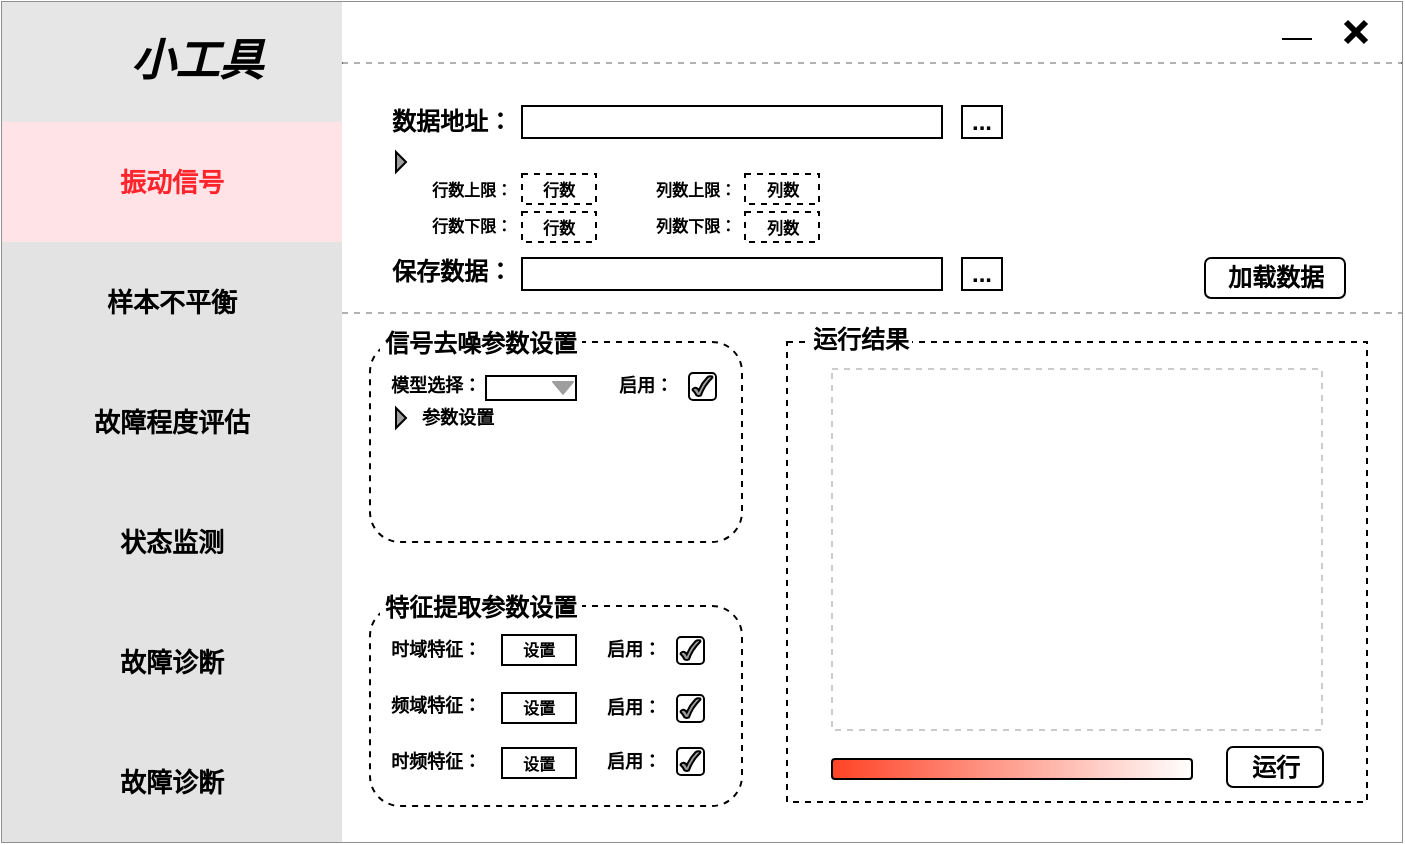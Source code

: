<mxfile version="15.4.0" type="device"><diagram id="4je5iE3BfcHduPU7oRjE" name="第 1 页"><mxGraphModel dx="805" dy="579" grid="1" gridSize="10" guides="1" tooltips="1" connect="1" arrows="1" fold="1" page="1" pageScale="1" pageWidth="1169" pageHeight="827" math="0" shadow="0"><root><mxCell id="0"/><mxCell id="1" parent="0"/><mxCell id="g1_MoCsaZXAI6be-3vwr-2" value="Horizontal Container" style="swimlane;horizontal=0;startSize=170;fillColor=#FFFFFF;gradientColor=#ffffff;strokeColor=#8F8F8F;" parent="1" vertex="1"><mxGeometry x="100" y="197" width="700" height="420" as="geometry"><mxRectangle x="190" y="200" width="30" height="140" as="alternateBounds"/></mxGeometry></mxCell><mxCell id="g1_MoCsaZXAI6be-3vwr-3" value="小工具" style="rounded=0;whiteSpace=wrap;html=1;fontStyle=3;spacingBottom=0;spacingRight=-25;fontSize=22;align=center;labelBackgroundColor=none;labelBorderColor=none;fillColor=#E6E6E6;strokeColor=none;" parent="g1_MoCsaZXAI6be-3vwr-2" vertex="1"><mxGeometry width="170" height="60" as="geometry"/></mxCell><mxCell id="g1_MoCsaZXAI6be-3vwr-4" value="振动信号" style="rounded=0;whiteSpace=wrap;html=1;fillColor=#FFE3E6;strokeColor=none;fontColor=#FF242B;fontStyle=1;fontSize=13;" parent="g1_MoCsaZXAI6be-3vwr-2" vertex="1"><mxGeometry y="60" width="170" height="60" as="geometry"/></mxCell><mxCell id="g1_MoCsaZXAI6be-3vwr-5" value="" style="shape=image;verticalLabelPosition=bottom;labelBackgroundColor=#ffffff;verticalAlign=top;aspect=fixed;imageAspect=0;image=https://img.51miz.com/Element/00/35/48/85/4a2f57f2_E354885_0946d422.png;strokeColor=none;" parent="g1_MoCsaZXAI6be-3vwr-2" vertex="1"><mxGeometry x="10" y="10" width="40" height="40" as="geometry"/></mxCell><mxCell id="g1_MoCsaZXAI6be-3vwr-7" value="样本不平衡" style="rounded=0;whiteSpace=wrap;html=1;fillColor=#E3E3E3;strokeColor=none;fontStyle=1;fontSize=13;" parent="g1_MoCsaZXAI6be-3vwr-2" vertex="1"><mxGeometry y="120" width="170" height="60" as="geometry"/></mxCell><mxCell id="g1_MoCsaZXAI6be-3vwr-8" value="故障程度评估" style="rounded=0;whiteSpace=wrap;html=1;fillColor=#E3E3E3;strokeColor=none;fontStyle=1;fontSize=13;" parent="g1_MoCsaZXAI6be-3vwr-2" vertex="1"><mxGeometry y="180" width="170" height="60" as="geometry"/></mxCell><mxCell id="g1_MoCsaZXAI6be-3vwr-9" value="状态监测" style="rounded=0;whiteSpace=wrap;html=1;fillColor=#E3E3E3;strokeColor=none;fontStyle=1;fontSize=13;" parent="g1_MoCsaZXAI6be-3vwr-2" vertex="1"><mxGeometry y="240" width="170" height="60" as="geometry"/></mxCell><mxCell id="g1_MoCsaZXAI6be-3vwr-10" value="故障诊断" style="rounded=0;whiteSpace=wrap;html=1;fillColor=#E3E3E3;strokeColor=none;fontSize=13;fontStyle=1" parent="g1_MoCsaZXAI6be-3vwr-2" vertex="1"><mxGeometry y="300" width="170" height="60" as="geometry"/></mxCell><mxCell id="g1_MoCsaZXAI6be-3vwr-11" value="故障诊断" style="rounded=0;whiteSpace=wrap;html=1;fillColor=#E3E3E3;strokeColor=none;fontStyle=1;fontSize=13;fontFamily=Helvetica;" parent="g1_MoCsaZXAI6be-3vwr-2" vertex="1"><mxGeometry y="360" width="170" height="60" as="geometry"/></mxCell><mxCell id="g1_MoCsaZXAI6be-3vwr-12" value="" style="rounded=0;whiteSpace=wrap;html=1;labelBackgroundColor=none;fontSize=22;fontColor=#FF242B;strokeColor=none;fillColor=#FFFFFF;align=center;" parent="g1_MoCsaZXAI6be-3vwr-2" vertex="1"><mxGeometry x="170" width="530" height="30" as="geometry"/></mxCell><mxCell id="g1_MoCsaZXAI6be-3vwr-13" value="" style="shape=umlDestroy;whiteSpace=wrap;html=1;strokeWidth=3;labelBackgroundColor=none;fontSize=22;fontColor=#FF242B;fillColor=#FFFFFF;gradientColor=none;align=center;rotation=0;strokeColor=default;perimeterSpacing=0;" parent="g1_MoCsaZXAI6be-3vwr-2" vertex="1"><mxGeometry x="672" y="10" width="10" height="10" as="geometry"/></mxCell><mxCell id="g1_MoCsaZXAI6be-3vwr-14" value="" style="line;strokeWidth=1;fillColor=none;align=left;verticalAlign=middle;spacingTop=-1;spacingLeft=3;spacingRight=3;rotatable=0;labelPosition=right;points=[];portConstraint=eastwest;labelBackgroundColor=none;fontSize=22;fontColor=#FF242B;aspect=fixed;" parent="g1_MoCsaZXAI6be-3vwr-2" vertex="1"><mxGeometry x="640" y="12" width="15" height="13" as="geometry"/></mxCell><mxCell id="g1_MoCsaZXAI6be-3vwr-19" value="" style="line;strokeWidth=1;html=1;labelBackgroundColor=none;fontSize=22;fontColor=#FF242B;fillColor=#FFFFFF;gradientColor=none;align=center;aspect=fixed;opacity=30;dashed=1;" parent="g1_MoCsaZXAI6be-3vwr-2" vertex="1"><mxGeometry x="170" y="30" width="530" height="1" as="geometry"/></mxCell><mxCell id="g1_MoCsaZXAI6be-3vwr-20" value="" style="rounded=0;whiteSpace=wrap;html=1;dashed=1;labelBackgroundColor=none;fontSize=17;strokeWidth=1;align=center;strokeColor=none;" parent="g1_MoCsaZXAI6be-3vwr-2" vertex="1"><mxGeometry x="170" y="31" width="530" height="389" as="geometry"/></mxCell><mxCell id="g1_MoCsaZXAI6be-3vwr-21" value="" style="line;strokeWidth=1;html=1;labelBackgroundColor=none;fontSize=22;fontColor=#FF242B;fillColor=#FFFFFF;gradientColor=none;align=center;aspect=fixed;opacity=30;dashed=1;" parent="g1_MoCsaZXAI6be-3vwr-2" vertex="1"><mxGeometry x="170" y="155" width="530" height="1" as="geometry"/></mxCell><mxCell id="g1_MoCsaZXAI6be-3vwr-22" value="数据地址：" style="rounded=0;whiteSpace=wrap;html=1;dashed=1;labelBackgroundColor=none;fontSize=12;strokeWidth=1;align=center;fontStyle=1;fontFamily=Helvetica;strokeColor=none;" parent="g1_MoCsaZXAI6be-3vwr-2" vertex="1"><mxGeometry x="190" y="50" width="70" height="20" as="geometry"/></mxCell><mxCell id="g1_MoCsaZXAI6be-3vwr-23" value="保存数据：" style="rounded=0;whiteSpace=wrap;html=1;dashed=1;labelBackgroundColor=none;fontSize=12;strokeWidth=1;align=center;fontStyle=1;fontFamily=Helvetica;strokeColor=none;" parent="g1_MoCsaZXAI6be-3vwr-2" vertex="1"><mxGeometry x="190" y="125" width="70" height="20" as="geometry"/></mxCell><mxCell id="g1_MoCsaZXAI6be-3vwr-24" value="加载数据" style="rounded=1;whiteSpace=wrap;html=1;labelBackgroundColor=none;fontSize=12;strokeWidth=1;align=center;fontStyle=1;fontFamily=Helvetica;glass=0;sketch=0;shadow=0;" parent="g1_MoCsaZXAI6be-3vwr-2" vertex="1"><mxGeometry x="601.5" y="128" width="70" height="20" as="geometry"/></mxCell><mxCell id="g1_MoCsaZXAI6be-3vwr-25" value="行数上限：" style="rounded=0;whiteSpace=wrap;html=1;dashed=1;labelBackgroundColor=none;fontSize=8;strokeWidth=1;align=center;fontStyle=1;fontFamily=Helvetica;strokeColor=none;" parent="g1_MoCsaZXAI6be-3vwr-2" vertex="1"><mxGeometry x="210" y="86" width="50" height="15" as="geometry"/></mxCell><mxCell id="g1_MoCsaZXAI6be-3vwr-27" value="" style="rounded=0;whiteSpace=wrap;html=1;labelBackgroundColor=none;fontSize=12;strokeWidth=1;align=center;fontStyle=1;fontFamily=Helvetica;strokeColor=default;" parent="g1_MoCsaZXAI6be-3vwr-2" vertex="1"><mxGeometry x="260" y="52" width="210" height="16" as="geometry"/></mxCell><mxCell id="g1_MoCsaZXAI6be-3vwr-28" value="..." style="rounded=0;whiteSpace=wrap;html=1;labelBackgroundColor=none;fontSize=12;strokeWidth=1;align=center;fontStyle=1;fontFamily=Helvetica;strokeColor=default;" parent="g1_MoCsaZXAI6be-3vwr-2" vertex="1"><mxGeometry x="480" y="52" width="20" height="16" as="geometry"/></mxCell><mxCell id="g1_MoCsaZXAI6be-3vwr-29" value="" style="rounded=0;whiteSpace=wrap;html=1;labelBackgroundColor=none;fontSize=12;strokeWidth=1;align=center;fontStyle=1;fontFamily=Helvetica;strokeColor=default;" parent="g1_MoCsaZXAI6be-3vwr-2" vertex="1"><mxGeometry x="260" y="128" width="210" height="16" as="geometry"/></mxCell><mxCell id="g1_MoCsaZXAI6be-3vwr-30" value="..." style="rounded=0;whiteSpace=wrap;html=1;labelBackgroundColor=none;fontSize=12;strokeWidth=1;align=center;fontStyle=1;fontFamily=Helvetica;strokeColor=default;" parent="g1_MoCsaZXAI6be-3vwr-2" vertex="1"><mxGeometry x="480" y="128" width="20" height="16" as="geometry"/></mxCell><mxCell id="g1_MoCsaZXAI6be-3vwr-31" value="" style="triangle;whiteSpace=wrap;html=1;labelBackgroundColor=none;fontFamily=Helvetica;fontSize=12;fontColor=#FF242B;strokeColor=default;strokeWidth=1;fillColor=#9E9E9E;gradientColor=none;align=center;" parent="g1_MoCsaZXAI6be-3vwr-2" vertex="1"><mxGeometry x="197" y="75" width="5" height="10" as="geometry"/></mxCell><mxCell id="g1_MoCsaZXAI6be-3vwr-32" value="行数" style="rounded=0;whiteSpace=wrap;html=1;dashed=1;labelBackgroundColor=none;fontSize=8;strokeWidth=1;align=center;fontStyle=1;fontFamily=Helvetica;" parent="g1_MoCsaZXAI6be-3vwr-2" vertex="1"><mxGeometry x="260" y="86" width="37" height="15" as="geometry"/></mxCell><mxCell id="g1_MoCsaZXAI6be-3vwr-33" value="行数下限：" style="rounded=0;whiteSpace=wrap;html=1;dashed=1;labelBackgroundColor=none;fontSize=8;strokeWidth=1;align=center;fontStyle=1;fontFamily=Helvetica;strokeColor=none;" parent="g1_MoCsaZXAI6be-3vwr-2" vertex="1"><mxGeometry x="210" y="104" width="50" height="15" as="geometry"/></mxCell><mxCell id="g1_MoCsaZXAI6be-3vwr-34" value="行数" style="rounded=0;whiteSpace=wrap;html=1;dashed=1;labelBackgroundColor=none;fontSize=8;strokeWidth=1;align=center;fontStyle=1;fontFamily=Helvetica;" parent="g1_MoCsaZXAI6be-3vwr-2" vertex="1"><mxGeometry x="260" y="105" width="37" height="15" as="geometry"/></mxCell><mxCell id="g1_MoCsaZXAI6be-3vwr-35" value="列数上限：" style="rounded=0;whiteSpace=wrap;html=1;dashed=1;labelBackgroundColor=none;fontSize=8;strokeWidth=1;align=center;fontStyle=1;fontFamily=Helvetica;strokeColor=none;" parent="g1_MoCsaZXAI6be-3vwr-2" vertex="1"><mxGeometry x="321.5" y="86" width="50" height="15" as="geometry"/></mxCell><mxCell id="g1_MoCsaZXAI6be-3vwr-36" value="列数" style="rounded=0;whiteSpace=wrap;html=1;dashed=1;labelBackgroundColor=none;fontSize=8;strokeWidth=1;align=center;fontStyle=1;fontFamily=Helvetica;" parent="g1_MoCsaZXAI6be-3vwr-2" vertex="1"><mxGeometry x="371.5" y="86" width="37" height="15" as="geometry"/></mxCell><mxCell id="g1_MoCsaZXAI6be-3vwr-37" value="列数下限：" style="rounded=0;whiteSpace=wrap;html=1;dashed=1;labelBackgroundColor=none;fontSize=8;strokeWidth=1;align=center;fontStyle=1;fontFamily=Helvetica;strokeColor=none;" parent="g1_MoCsaZXAI6be-3vwr-2" vertex="1"><mxGeometry x="321.5" y="104" width="50" height="15" as="geometry"/></mxCell><mxCell id="g1_MoCsaZXAI6be-3vwr-38" value="列数" style="rounded=0;whiteSpace=wrap;html=1;dashed=1;labelBackgroundColor=none;fontSize=8;strokeWidth=1;align=center;fontStyle=1;fontFamily=Helvetica;" parent="g1_MoCsaZXAI6be-3vwr-2" vertex="1"><mxGeometry x="371.5" y="105" width="37" height="15" as="geometry"/></mxCell><mxCell id="g1_MoCsaZXAI6be-3vwr-39" value="数据地址：" style="rounded=0;whiteSpace=wrap;html=1;dashed=1;labelBackgroundColor=none;fontSize=12;strokeWidth=1;align=center;fontStyle=1;fontFamily=Helvetica;strokeColor=none;" parent="g1_MoCsaZXAI6be-3vwr-2" vertex="1"><mxGeometry x="190" y="50" width="70" height="20" as="geometry"/></mxCell><mxCell id="g1_MoCsaZXAI6be-3vwr-40" value="" style="rounded=0;whiteSpace=wrap;html=1;labelBackgroundColor=none;fontSize=12;strokeWidth=1;align=center;fontStyle=1;fontFamily=Helvetica;strokeColor=default;" parent="g1_MoCsaZXAI6be-3vwr-2" vertex="1"><mxGeometry x="260" y="52" width="210" height="16" as="geometry"/></mxCell><mxCell id="g1_MoCsaZXAI6be-3vwr-41" value="..." style="rounded=0;whiteSpace=wrap;html=1;labelBackgroundColor=none;fontSize=12;strokeWidth=1;align=center;fontStyle=1;fontFamily=Helvetica;strokeColor=default;" parent="g1_MoCsaZXAI6be-3vwr-2" vertex="1"><mxGeometry x="480" y="52" width="20" height="16" as="geometry"/></mxCell><mxCell id="g1_MoCsaZXAI6be-3vwr-46" value="" style="rounded=1;whiteSpace=wrap;html=1;shadow=0;glass=0;labelBackgroundColor=none;sketch=0;fontFamily=Helvetica;fontSize=8;strokeWidth=1;align=center;dashed=1;" parent="g1_MoCsaZXAI6be-3vwr-2" vertex="1"><mxGeometry x="184" y="170" width="186" height="100" as="geometry"/></mxCell><mxCell id="g1_MoCsaZXAI6be-3vwr-47" value="信号去噪参数设置" style="rounded=0;whiteSpace=wrap;html=1;dashed=1;labelBackgroundColor=none;fontSize=12;strokeWidth=1;align=center;fontStyle=1;fontFamily=Helvetica;strokeColor=none;" parent="g1_MoCsaZXAI6be-3vwr-2" vertex="1"><mxGeometry x="189" y="161" width="101" height="20" as="geometry"/></mxCell><mxCell id="g1_MoCsaZXAI6be-3vwr-48" value="模型选择：" style="rounded=0;whiteSpace=wrap;html=1;shadow=0;glass=0;dashed=1;labelBackgroundColor=none;sketch=0;fontFamily=Helvetica;fontSize=9;strokeWidth=1;align=center;strokeColor=none;fontStyle=1" parent="g1_MoCsaZXAI6be-3vwr-2" vertex="1"><mxGeometry x="192" y="181" width="50" height="22" as="geometry"/></mxCell><mxCell id="g1_MoCsaZXAI6be-3vwr-49" value="" style="rounded=0;whiteSpace=wrap;html=1;labelBackgroundColor=none;fontSize=12;strokeWidth=1;align=center;fontStyle=1;fontFamily=Helvetica;strokeColor=default;" parent="g1_MoCsaZXAI6be-3vwr-2" vertex="1"><mxGeometry x="242" y="187" width="45" height="12" as="geometry"/></mxCell><mxCell id="g1_MoCsaZXAI6be-3vwr-50" value="" style="strokeWidth=2;html=1;shape=mxgraph.flowchart.merge_or_storage;whiteSpace=wrap;rounded=1;shadow=0;glass=0;dashed=1;labelBackgroundColor=none;sketch=0;fontFamily=Helvetica;fontSize=9;fontColor=#FF242B;fillColor=#9E9E9E;gradientColor=none;align=center;strokeColor=none;" parent="g1_MoCsaZXAI6be-3vwr-2" vertex="1"><mxGeometry x="275" y="189.5" width="11" height="7" as="geometry"/></mxCell><mxCell id="g1_MoCsaZXAI6be-3vwr-51" value="" style="triangle;whiteSpace=wrap;html=1;labelBackgroundColor=none;fontFamily=Helvetica;fontSize=12;fontColor=#FF242B;strokeColor=default;strokeWidth=1;fillColor=#9E9E9E;gradientColor=none;align=center;" parent="g1_MoCsaZXAI6be-3vwr-2" vertex="1"><mxGeometry x="197" y="203" width="5" height="10" as="geometry"/></mxCell><mxCell id="g1_MoCsaZXAI6be-3vwr-52" value="参数设置" style="rounded=0;whiteSpace=wrap;html=1;shadow=0;glass=0;dashed=1;labelBackgroundColor=none;sketch=0;fontFamily=Helvetica;fontSize=9;strokeWidth=1;align=center;strokeColor=none;fontStyle=1" parent="g1_MoCsaZXAI6be-3vwr-2" vertex="1"><mxGeometry x="203" y="201" width="50" height="13" as="geometry"/></mxCell><mxCell id="g1_MoCsaZXAI6be-3vwr-55" value="" style="rounded=1;whiteSpace=wrap;html=1;shadow=0;glass=0;labelBackgroundColor=none;sketch=0;fontFamily=Helvetica;fontSize=8;strokeWidth=1;align=center;dashed=1;" parent="g1_MoCsaZXAI6be-3vwr-2" vertex="1"><mxGeometry x="184" y="302" width="186" height="100" as="geometry"/></mxCell><mxCell id="g1_MoCsaZXAI6be-3vwr-56" value="特征提取参数设置" style="rounded=0;whiteSpace=wrap;html=1;dashed=1;labelBackgroundColor=none;fontSize=12;strokeWidth=1;align=center;fontStyle=1;fontFamily=Helvetica;strokeColor=none;" parent="g1_MoCsaZXAI6be-3vwr-2" vertex="1"><mxGeometry x="189" y="293" width="101" height="20" as="geometry"/></mxCell><mxCell id="g1_MoCsaZXAI6be-3vwr-57" value="时域特征：" style="rounded=0;whiteSpace=wrap;html=1;shadow=0;glass=0;dashed=1;labelBackgroundColor=none;sketch=0;fontFamily=Helvetica;fontSize=9;strokeWidth=1;align=center;strokeColor=none;fontStyle=1" parent="g1_MoCsaZXAI6be-3vwr-2" vertex="1"><mxGeometry x="192" y="313" width="50" height="22" as="geometry"/></mxCell><mxCell id="g1_MoCsaZXAI6be-3vwr-59" value="频域特征：" style="rounded=0;whiteSpace=wrap;html=1;shadow=0;glass=0;dashed=1;labelBackgroundColor=none;sketch=0;fontFamily=Helvetica;fontSize=9;strokeWidth=1;align=center;strokeColor=none;fontStyle=1" parent="g1_MoCsaZXAI6be-3vwr-2" vertex="1"><mxGeometry x="192" y="345.5" width="50" height="13" as="geometry"/></mxCell><mxCell id="g1_MoCsaZXAI6be-3vwr-60" value="时频特征：" style="rounded=0;whiteSpace=wrap;html=1;shadow=0;glass=0;dashed=1;labelBackgroundColor=none;sketch=0;fontFamily=Helvetica;fontSize=9;strokeWidth=1;align=center;strokeColor=none;fontStyle=1" parent="g1_MoCsaZXAI6be-3vwr-2" vertex="1"><mxGeometry x="192" y="373" width="50" height="13" as="geometry"/></mxCell><mxCell id="g1_MoCsaZXAI6be-3vwr-61" value="设置" style="rounded=0;whiteSpace=wrap;html=1;labelBackgroundColor=none;fontSize=8;strokeWidth=1;align=center;fontStyle=1;fontFamily=Helvetica;" parent="g1_MoCsaZXAI6be-3vwr-2" vertex="1"><mxGeometry x="250" y="316.5" width="37" height="15" as="geometry"/></mxCell><mxCell id="g1_MoCsaZXAI6be-3vwr-63" value="设置" style="rounded=0;whiteSpace=wrap;html=1;labelBackgroundColor=none;fontSize=8;strokeWidth=1;align=center;fontStyle=1;fontFamily=Helvetica;" parent="g1_MoCsaZXAI6be-3vwr-2" vertex="1"><mxGeometry x="250" y="373" width="37" height="15" as="geometry"/></mxCell><mxCell id="g1_MoCsaZXAI6be-3vwr-62" value="设置" style="rounded=0;whiteSpace=wrap;html=1;labelBackgroundColor=none;fontSize=8;strokeWidth=1;align=center;fontStyle=1;fontFamily=Helvetica;" parent="g1_MoCsaZXAI6be-3vwr-2" vertex="1"><mxGeometry x="250" y="345.5" width="37" height="15" as="geometry"/></mxCell><mxCell id="g1_MoCsaZXAI6be-3vwr-64" value="" style="rounded=0;whiteSpace=wrap;html=1;shadow=0;glass=0;labelBackgroundColor=none;sketch=0;fontFamily=Helvetica;fontSize=8;strokeWidth=1;align=center;dashed=1;" parent="g1_MoCsaZXAI6be-3vwr-2" vertex="1"><mxGeometry x="392.5" y="170" width="290" height="230" as="geometry"/></mxCell><mxCell id="g1_MoCsaZXAI6be-3vwr-66" value="启用：" style="rounded=0;whiteSpace=wrap;html=1;shadow=0;glass=0;dashed=1;labelBackgroundColor=none;sketch=0;fontFamily=Helvetica;fontSize=9;strokeWidth=1;align=center;strokeColor=none;fontStyle=1" parent="g1_MoCsaZXAI6be-3vwr-2" vertex="1"><mxGeometry x="291" y="313" width="50" height="22" as="geometry"/></mxCell><mxCell id="g1_MoCsaZXAI6be-3vwr-67" value="" style="whiteSpace=wrap;html=1;aspect=fixed;rounded=1;shadow=0;glass=0;labelBackgroundColor=none;sketch=0;fontFamily=Helvetica;fontSize=9;strokeWidth=1;align=center;" parent="g1_MoCsaZXAI6be-3vwr-2" vertex="1"><mxGeometry x="337.5" y="317.5" width="13.5" height="13.5" as="geometry"/></mxCell><mxCell id="g1_MoCsaZXAI6be-3vwr-68" value="" style="verticalLabelPosition=bottom;verticalAlign=top;html=1;shape=mxgraph.basic.tick;rounded=1;shadow=0;glass=0;labelBackgroundColor=none;sketch=0;fontFamily=Helvetica;fontSize=9;fontColor=#FF242B;strokeColor=default;strokeWidth=1;fillColor=#9E9E9E;gradientColor=none;" parent="g1_MoCsaZXAI6be-3vwr-2" vertex="1"><mxGeometry x="339.25" y="319" width="10" height="10" as="geometry"/></mxCell><mxCell id="g1_MoCsaZXAI6be-3vwr-70" value="启用：" style="rounded=0;whiteSpace=wrap;html=1;shadow=0;glass=0;dashed=1;labelBackgroundColor=none;sketch=0;fontFamily=Helvetica;fontSize=9;strokeWidth=1;align=center;strokeColor=none;fontStyle=1" parent="g1_MoCsaZXAI6be-3vwr-2" vertex="1"><mxGeometry x="291" y="342" width="50" height="22" as="geometry"/></mxCell><mxCell id="g1_MoCsaZXAI6be-3vwr-71" value="" style="whiteSpace=wrap;html=1;aspect=fixed;rounded=1;shadow=0;glass=0;labelBackgroundColor=none;sketch=0;fontFamily=Helvetica;fontSize=9;strokeWidth=1;align=center;" parent="g1_MoCsaZXAI6be-3vwr-2" vertex="1"><mxGeometry x="337.5" y="346.5" width="13.5" height="13.5" as="geometry"/></mxCell><mxCell id="g1_MoCsaZXAI6be-3vwr-72" value="" style="verticalLabelPosition=bottom;verticalAlign=top;html=1;shape=mxgraph.basic.tick;rounded=1;shadow=0;glass=0;labelBackgroundColor=none;sketch=0;fontFamily=Helvetica;fontSize=9;fontColor=#FF242B;strokeColor=default;strokeWidth=1;fillColor=#9E9E9E;gradientColor=none;" parent="g1_MoCsaZXAI6be-3vwr-2" vertex="1"><mxGeometry x="339.25" y="348" width="10" height="10" as="geometry"/></mxCell><mxCell id="g1_MoCsaZXAI6be-3vwr-73" value="启用：" style="rounded=0;whiteSpace=wrap;html=1;shadow=0;glass=0;dashed=1;labelBackgroundColor=none;sketch=0;fontFamily=Helvetica;fontSize=9;strokeWidth=1;align=center;strokeColor=none;fontStyle=1" parent="g1_MoCsaZXAI6be-3vwr-2" vertex="1"><mxGeometry x="291" y="368.5" width="50" height="22" as="geometry"/></mxCell><mxCell id="g1_MoCsaZXAI6be-3vwr-74" value="" style="whiteSpace=wrap;html=1;aspect=fixed;rounded=1;shadow=0;glass=0;labelBackgroundColor=none;sketch=0;fontFamily=Helvetica;fontSize=9;strokeWidth=1;align=center;" parent="g1_MoCsaZXAI6be-3vwr-2" vertex="1"><mxGeometry x="337.5" y="373" width="13.5" height="13.5" as="geometry"/></mxCell><mxCell id="g1_MoCsaZXAI6be-3vwr-75" value="" style="verticalLabelPosition=bottom;verticalAlign=top;html=1;shape=mxgraph.basic.tick;rounded=1;shadow=0;glass=0;labelBackgroundColor=none;sketch=0;fontFamily=Helvetica;fontSize=9;fontColor=#FF242B;strokeColor=default;strokeWidth=1;fillColor=#9E9E9E;gradientColor=none;" parent="g1_MoCsaZXAI6be-3vwr-2" vertex="1"><mxGeometry x="339.25" y="374.5" width="10" height="10" as="geometry"/></mxCell><mxCell id="g1_MoCsaZXAI6be-3vwr-76" value="启用：" style="rounded=0;whiteSpace=wrap;html=1;shadow=0;glass=0;dashed=1;labelBackgroundColor=none;sketch=0;fontFamily=Helvetica;fontSize=9;strokeWidth=1;align=center;strokeColor=none;fontStyle=1" parent="g1_MoCsaZXAI6be-3vwr-2" vertex="1"><mxGeometry x="297" y="181" width="50" height="22" as="geometry"/></mxCell><mxCell id="g1_MoCsaZXAI6be-3vwr-77" value="" style="whiteSpace=wrap;html=1;aspect=fixed;rounded=1;shadow=0;glass=0;labelBackgroundColor=none;sketch=0;fontFamily=Helvetica;fontSize=9;strokeWidth=1;align=center;" parent="g1_MoCsaZXAI6be-3vwr-2" vertex="1"><mxGeometry x="343.5" y="185.5" width="13.5" height="13.5" as="geometry"/></mxCell><mxCell id="g1_MoCsaZXAI6be-3vwr-78" value="" style="verticalLabelPosition=bottom;verticalAlign=top;html=1;shape=mxgraph.basic.tick;rounded=1;shadow=0;glass=0;labelBackgroundColor=none;sketch=0;fontFamily=Helvetica;fontSize=9;fontColor=#FF242B;strokeColor=default;strokeWidth=1;fillColor=#9E9E9E;gradientColor=none;" parent="g1_MoCsaZXAI6be-3vwr-2" vertex="1"><mxGeometry x="345.25" y="187" width="10" height="10" as="geometry"/></mxCell><mxCell id="g1_MoCsaZXAI6be-3vwr-79" value="运行结果" style="rounded=0;whiteSpace=wrap;html=1;dashed=1;labelBackgroundColor=none;fontSize=12;strokeWidth=1;align=center;fontStyle=1;fontFamily=Helvetica;strokeColor=none;" parent="g1_MoCsaZXAI6be-3vwr-2" vertex="1"><mxGeometry x="404" y="159" width="51" height="20" as="geometry"/></mxCell><mxCell id="g1_MoCsaZXAI6be-3vwr-80" value="" style="verticalLabelPosition=bottom;verticalAlign=top;html=1;shape=mxgraph.basic.rect;fillColor2=none;strokeWidth=1;size=20;indent=5;rounded=1;shadow=0;glass=0;labelBackgroundColor=none;sketch=0;fontFamily=Helvetica;fontSize=9;dashed=1;strokeColor=#000000;opacity=20;" parent="g1_MoCsaZXAI6be-3vwr-2" vertex="1"><mxGeometry x="415" y="183.5" width="245" height="180.5" as="geometry"/></mxCell><mxCell id="g1_MoCsaZXAI6be-3vwr-81" value="运行" style="rounded=1;whiteSpace=wrap;html=1;labelBackgroundColor=none;fontSize=12;strokeWidth=1;align=center;fontStyle=1;fontFamily=Helvetica;glass=0;sketch=0;shadow=0;" parent="g1_MoCsaZXAI6be-3vwr-2" vertex="1"><mxGeometry x="612.5" y="372.5" width="48" height="20" as="geometry"/></mxCell><mxCell id="g1_MoCsaZXAI6be-3vwr-82" value="" style="rounded=1;whiteSpace=wrap;html=1;shadow=0;glass=0;labelBackgroundColor=none;sketch=0;fontFamily=Helvetica;fontSize=9;strokeWidth=1;align=center;gradientDirection=west;gradientColor=#FF4326;" parent="g1_MoCsaZXAI6be-3vwr-2" vertex="1"><mxGeometry x="415" y="378.5" width="180" height="10" as="geometry"/></mxCell></root></mxGraphModel></diagram></mxfile>